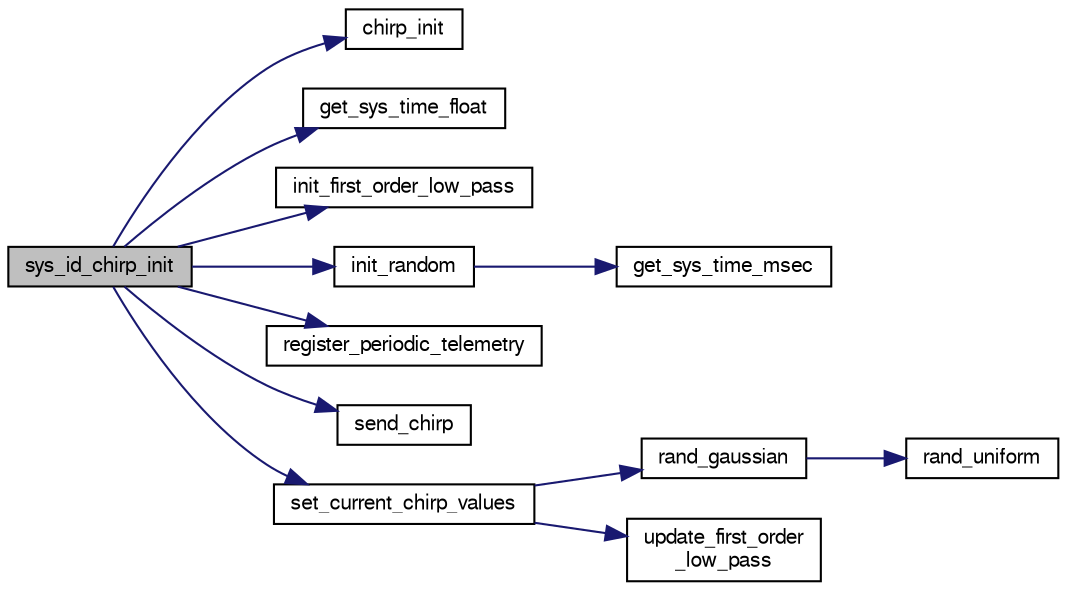 digraph "sys_id_chirp_init"
{
  edge [fontname="FreeSans",fontsize="10",labelfontname="FreeSans",labelfontsize="10"];
  node [fontname="FreeSans",fontsize="10",shape=record];
  rankdir="LR";
  Node1 [label="sys_id_chirp_init",height=0.2,width=0.4,color="black", fillcolor="grey75", style="filled", fontcolor="black"];
  Node1 -> Node2 [color="midnightblue",fontsize="10",style="solid",fontname="FreeSans"];
  Node2 [label="chirp_init",height=0.2,width=0.4,color="black", fillcolor="white", style="filled",URL="$pprz__chirp_8c.html#a2b23f668b46a834f43f7286086bce86d",tooltip="Allocate and initialize a new chirp struct. "];
  Node1 -> Node3 [color="midnightblue",fontsize="10",style="solid",fontname="FreeSans"];
  Node3 [label="get_sys_time_float",height=0.2,width=0.4,color="black", fillcolor="white", style="filled",URL="$sys__time_8h.html#af486c2fb33d8d33645256a9970eb056e",tooltip="Get the time in seconds since startup. "];
  Node1 -> Node4 [color="midnightblue",fontsize="10",style="solid",fontname="FreeSans"];
  Node4 [label="init_first_order_low_pass",height=0.2,width=0.4,color="black", fillcolor="white", style="filled",URL="$low__pass__filter_8h.html#aa83e19c99f2ac6261e3e0e21fc246d1c",tooltip="Init first order low pass filter. "];
  Node1 -> Node5 [color="midnightblue",fontsize="10",style="solid",fontname="FreeSans"];
  Node5 [label="init_random",height=0.2,width=0.4,color="black", fillcolor="white", style="filled",URL="$pprz__random_8c.html#a694be11ffe08b609fe1b268a9e469aa2"];
  Node5 -> Node6 [color="midnightblue",fontsize="10",style="solid",fontname="FreeSans"];
  Node6 [label="get_sys_time_msec",height=0.2,width=0.4,color="black", fillcolor="white", style="filled",URL="$chibios_2mcu__periph_2sys__time__arch_8c.html#ad3cb294b0d1d74dfb511534b36a17960",tooltip="Get the time in milliseconds since startup. "];
  Node1 -> Node7 [color="midnightblue",fontsize="10",style="solid",fontname="FreeSans"];
  Node7 [label="register_periodic_telemetry",height=0.2,width=0.4,color="black", fillcolor="white", style="filled",URL="$telemetry_8c.html#a8b8cf43739f06c54d16370c141b541a0",tooltip="Register a telemetry callback function. "];
  Node1 -> Node8 [color="midnightblue",fontsize="10",style="solid",fontname="FreeSans"];
  Node8 [label="send_chirp",height=0.2,width=0.4,color="black", fillcolor="white", style="filled",URL="$sys__id__chirp_8c.html#aabb56c3d13605ef5d6fe9cc56a3fb0ae"];
  Node1 -> Node9 [color="midnightblue",fontsize="10",style="solid",fontname="FreeSans"];
  Node9 [label="set_current_chirp_values",height=0.2,width=0.4,color="black", fillcolor="white", style="filled",URL="$sys__id__chirp_8c.html#ab58514cddee23e1a72d465763b68f90f"];
  Node9 -> Node10 [color="midnightblue",fontsize="10",style="solid",fontname="FreeSans"];
  Node10 [label="rand_gaussian",height=0.2,width=0.4,color="black", fillcolor="white", style="filled",URL="$pprz__random_8c.html#a7ebb0b06e73a9d5e4389020dada0743d"];
  Node10 -> Node11 [color="midnightblue",fontsize="10",style="solid",fontname="FreeSans"];
  Node11 [label="rand_uniform",height=0.2,width=0.4,color="black", fillcolor="white", style="filled",URL="$pprz__random_8c.html#ac6450383e0b401411ff36c479aa7f608"];
  Node9 -> Node12 [color="midnightblue",fontsize="10",style="solid",fontname="FreeSans"];
  Node12 [label="update_first_order\l_low_pass",height=0.2,width=0.4,color="black", fillcolor="white", style="filled",URL="$low__pass__filter_8h.html#a4ea211d4b5976d245c96408ff2d2803f",tooltip="Update first order low pass filter state with a new value. "];
}
